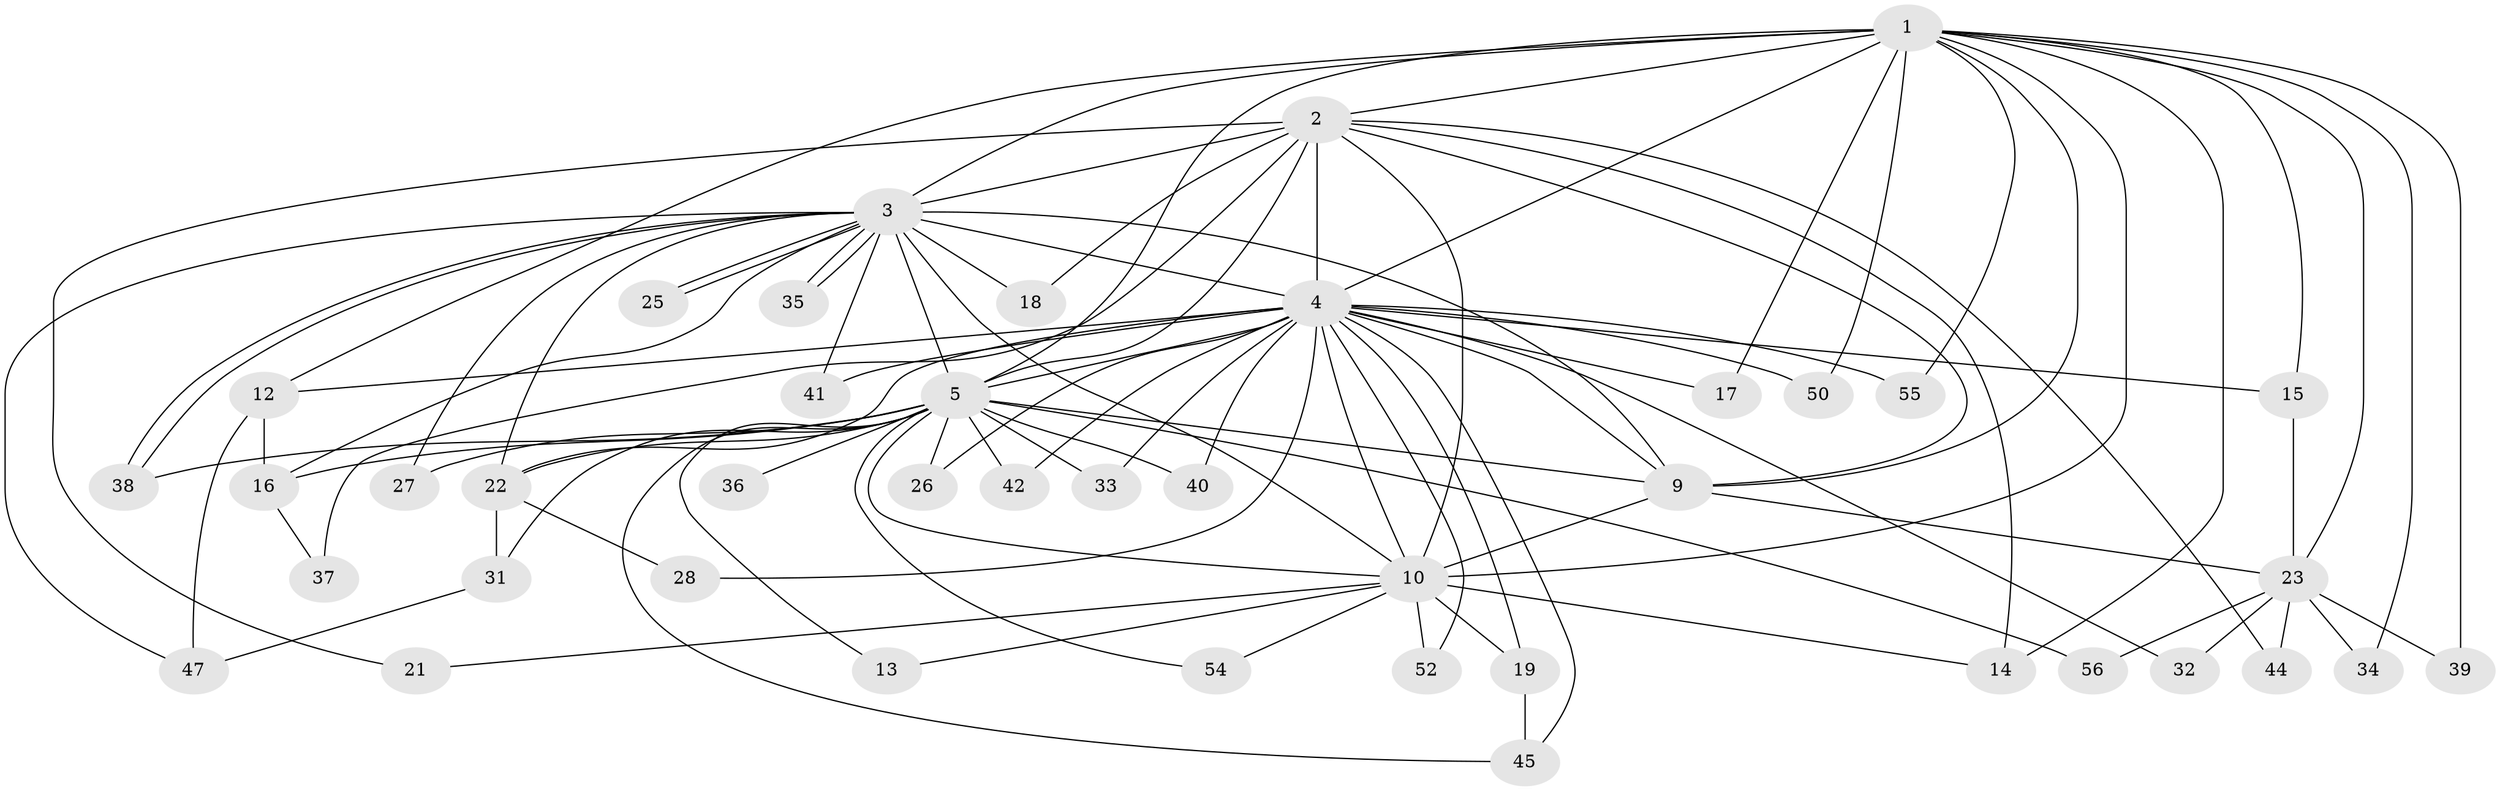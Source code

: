 // original degree distribution, {20: 0.01694915254237288, 10: 0.01694915254237288, 22: 0.03389830508474576, 14: 0.03389830508474576, 15: 0.01694915254237288, 13: 0.03389830508474576, 19: 0.01694915254237288, 4: 0.1016949152542373, 2: 0.559322033898305, 3: 0.15254237288135594, 7: 0.01694915254237288}
// Generated by graph-tools (version 1.1) at 2025/11/02/27/25 16:11:03]
// undirected, 42 vertices, 97 edges
graph export_dot {
graph [start="1"]
  node [color=gray90,style=filled];
  1 [super="+46"];
  2 [super="+6"];
  3 [super="+53"];
  4 [super="+7"];
  5 [super="+8"];
  9 [super="+51"];
  10 [super="+11"];
  12 [super="+20"];
  13;
  14 [super="+29"];
  15 [super="+48"];
  16;
  17;
  18;
  19;
  21;
  22 [super="+24"];
  23 [super="+30"];
  25;
  26;
  27;
  28;
  31 [super="+49"];
  32;
  33;
  34;
  35;
  36;
  37;
  38 [super="+43"];
  39;
  40;
  41;
  42 [super="+59"];
  44;
  45 [super="+58"];
  47 [super="+57"];
  50;
  52;
  54;
  55;
  56;
  1 -- 2 [weight=3];
  1 -- 3;
  1 -- 4 [weight=2];
  1 -- 5 [weight=2];
  1 -- 9;
  1 -- 10;
  1 -- 12;
  1 -- 15 [weight=2];
  1 -- 17;
  1 -- 23;
  1 -- 34;
  1 -- 39;
  1 -- 50;
  1 -- 55;
  1 -- 14;
  2 -- 3 [weight=3];
  2 -- 4 [weight=4];
  2 -- 5 [weight=4];
  2 -- 9 [weight=2];
  2 -- 10 [weight=2];
  2 -- 37;
  2 -- 44;
  2 -- 14;
  2 -- 18;
  2 -- 21;
  3 -- 4 [weight=2];
  3 -- 5 [weight=2];
  3 -- 9;
  3 -- 10;
  3 -- 16;
  3 -- 18;
  3 -- 22;
  3 -- 25;
  3 -- 25;
  3 -- 27;
  3 -- 35;
  3 -- 35;
  3 -- 38;
  3 -- 38;
  3 -- 41;
  3 -- 47;
  4 -- 5 [weight=4];
  4 -- 9 [weight=2];
  4 -- 10 [weight=2];
  4 -- 12;
  4 -- 17;
  4 -- 19;
  4 -- 22;
  4 -- 26;
  4 -- 28;
  4 -- 32;
  4 -- 33;
  4 -- 40;
  4 -- 42 [weight=2];
  4 -- 45;
  4 -- 50;
  4 -- 55;
  4 -- 41;
  4 -- 15;
  4 -- 52;
  5 -- 9 [weight=2];
  5 -- 10 [weight=2];
  5 -- 26;
  5 -- 33;
  5 -- 45;
  5 -- 13;
  5 -- 16;
  5 -- 27;
  5 -- 31;
  5 -- 36;
  5 -- 40;
  5 -- 54;
  5 -- 56;
  5 -- 38;
  5 -- 22;
  5 -- 42;
  9 -- 10 [weight=2];
  9 -- 23;
  10 -- 13;
  10 -- 19;
  10 -- 52;
  10 -- 54;
  10 -- 21;
  10 -- 14;
  12 -- 47 [weight=2];
  12 -- 16;
  15 -- 23;
  16 -- 37;
  19 -- 45;
  22 -- 28;
  22 -- 31;
  23 -- 32;
  23 -- 34;
  23 -- 44;
  23 -- 56;
  23 -- 39;
  31 -- 47;
}
